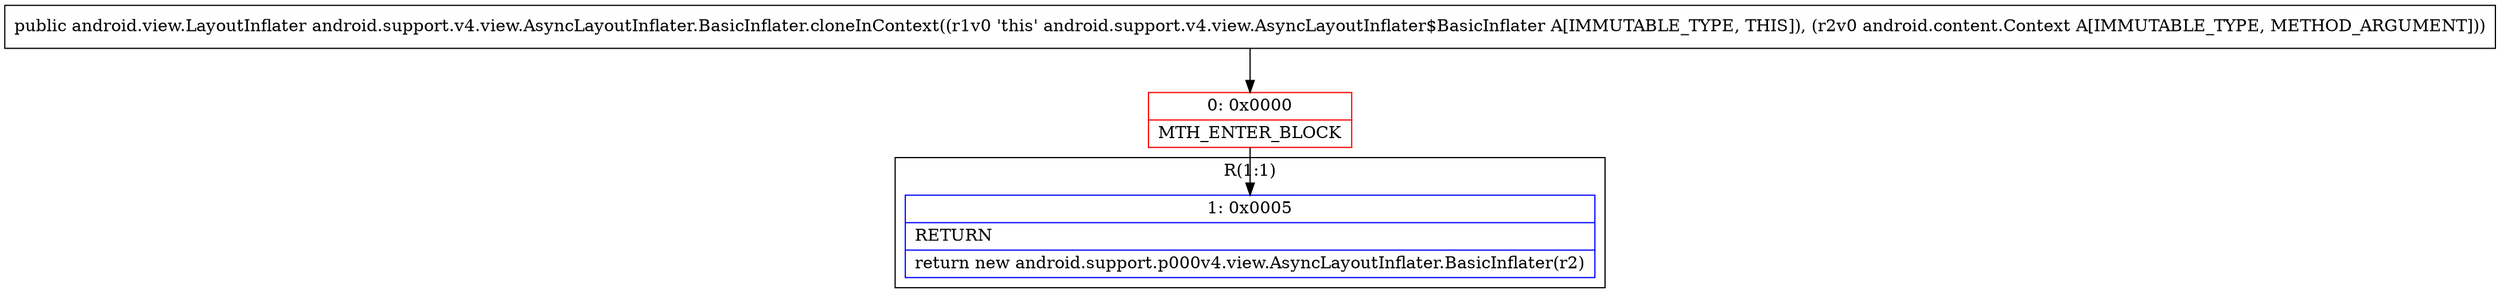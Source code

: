 digraph "CFG forandroid.support.v4.view.AsyncLayoutInflater.BasicInflater.cloneInContext(Landroid\/content\/Context;)Landroid\/view\/LayoutInflater;" {
subgraph cluster_Region_1975418453 {
label = "R(1:1)";
node [shape=record,color=blue];
Node_1 [shape=record,label="{1\:\ 0x0005|RETURN\l|return new android.support.p000v4.view.AsyncLayoutInflater.BasicInflater(r2)\l}"];
}
Node_0 [shape=record,color=red,label="{0\:\ 0x0000|MTH_ENTER_BLOCK\l}"];
MethodNode[shape=record,label="{public android.view.LayoutInflater android.support.v4.view.AsyncLayoutInflater.BasicInflater.cloneInContext((r1v0 'this' android.support.v4.view.AsyncLayoutInflater$BasicInflater A[IMMUTABLE_TYPE, THIS]), (r2v0 android.content.Context A[IMMUTABLE_TYPE, METHOD_ARGUMENT])) }"];
MethodNode -> Node_0;
Node_0 -> Node_1;
}


